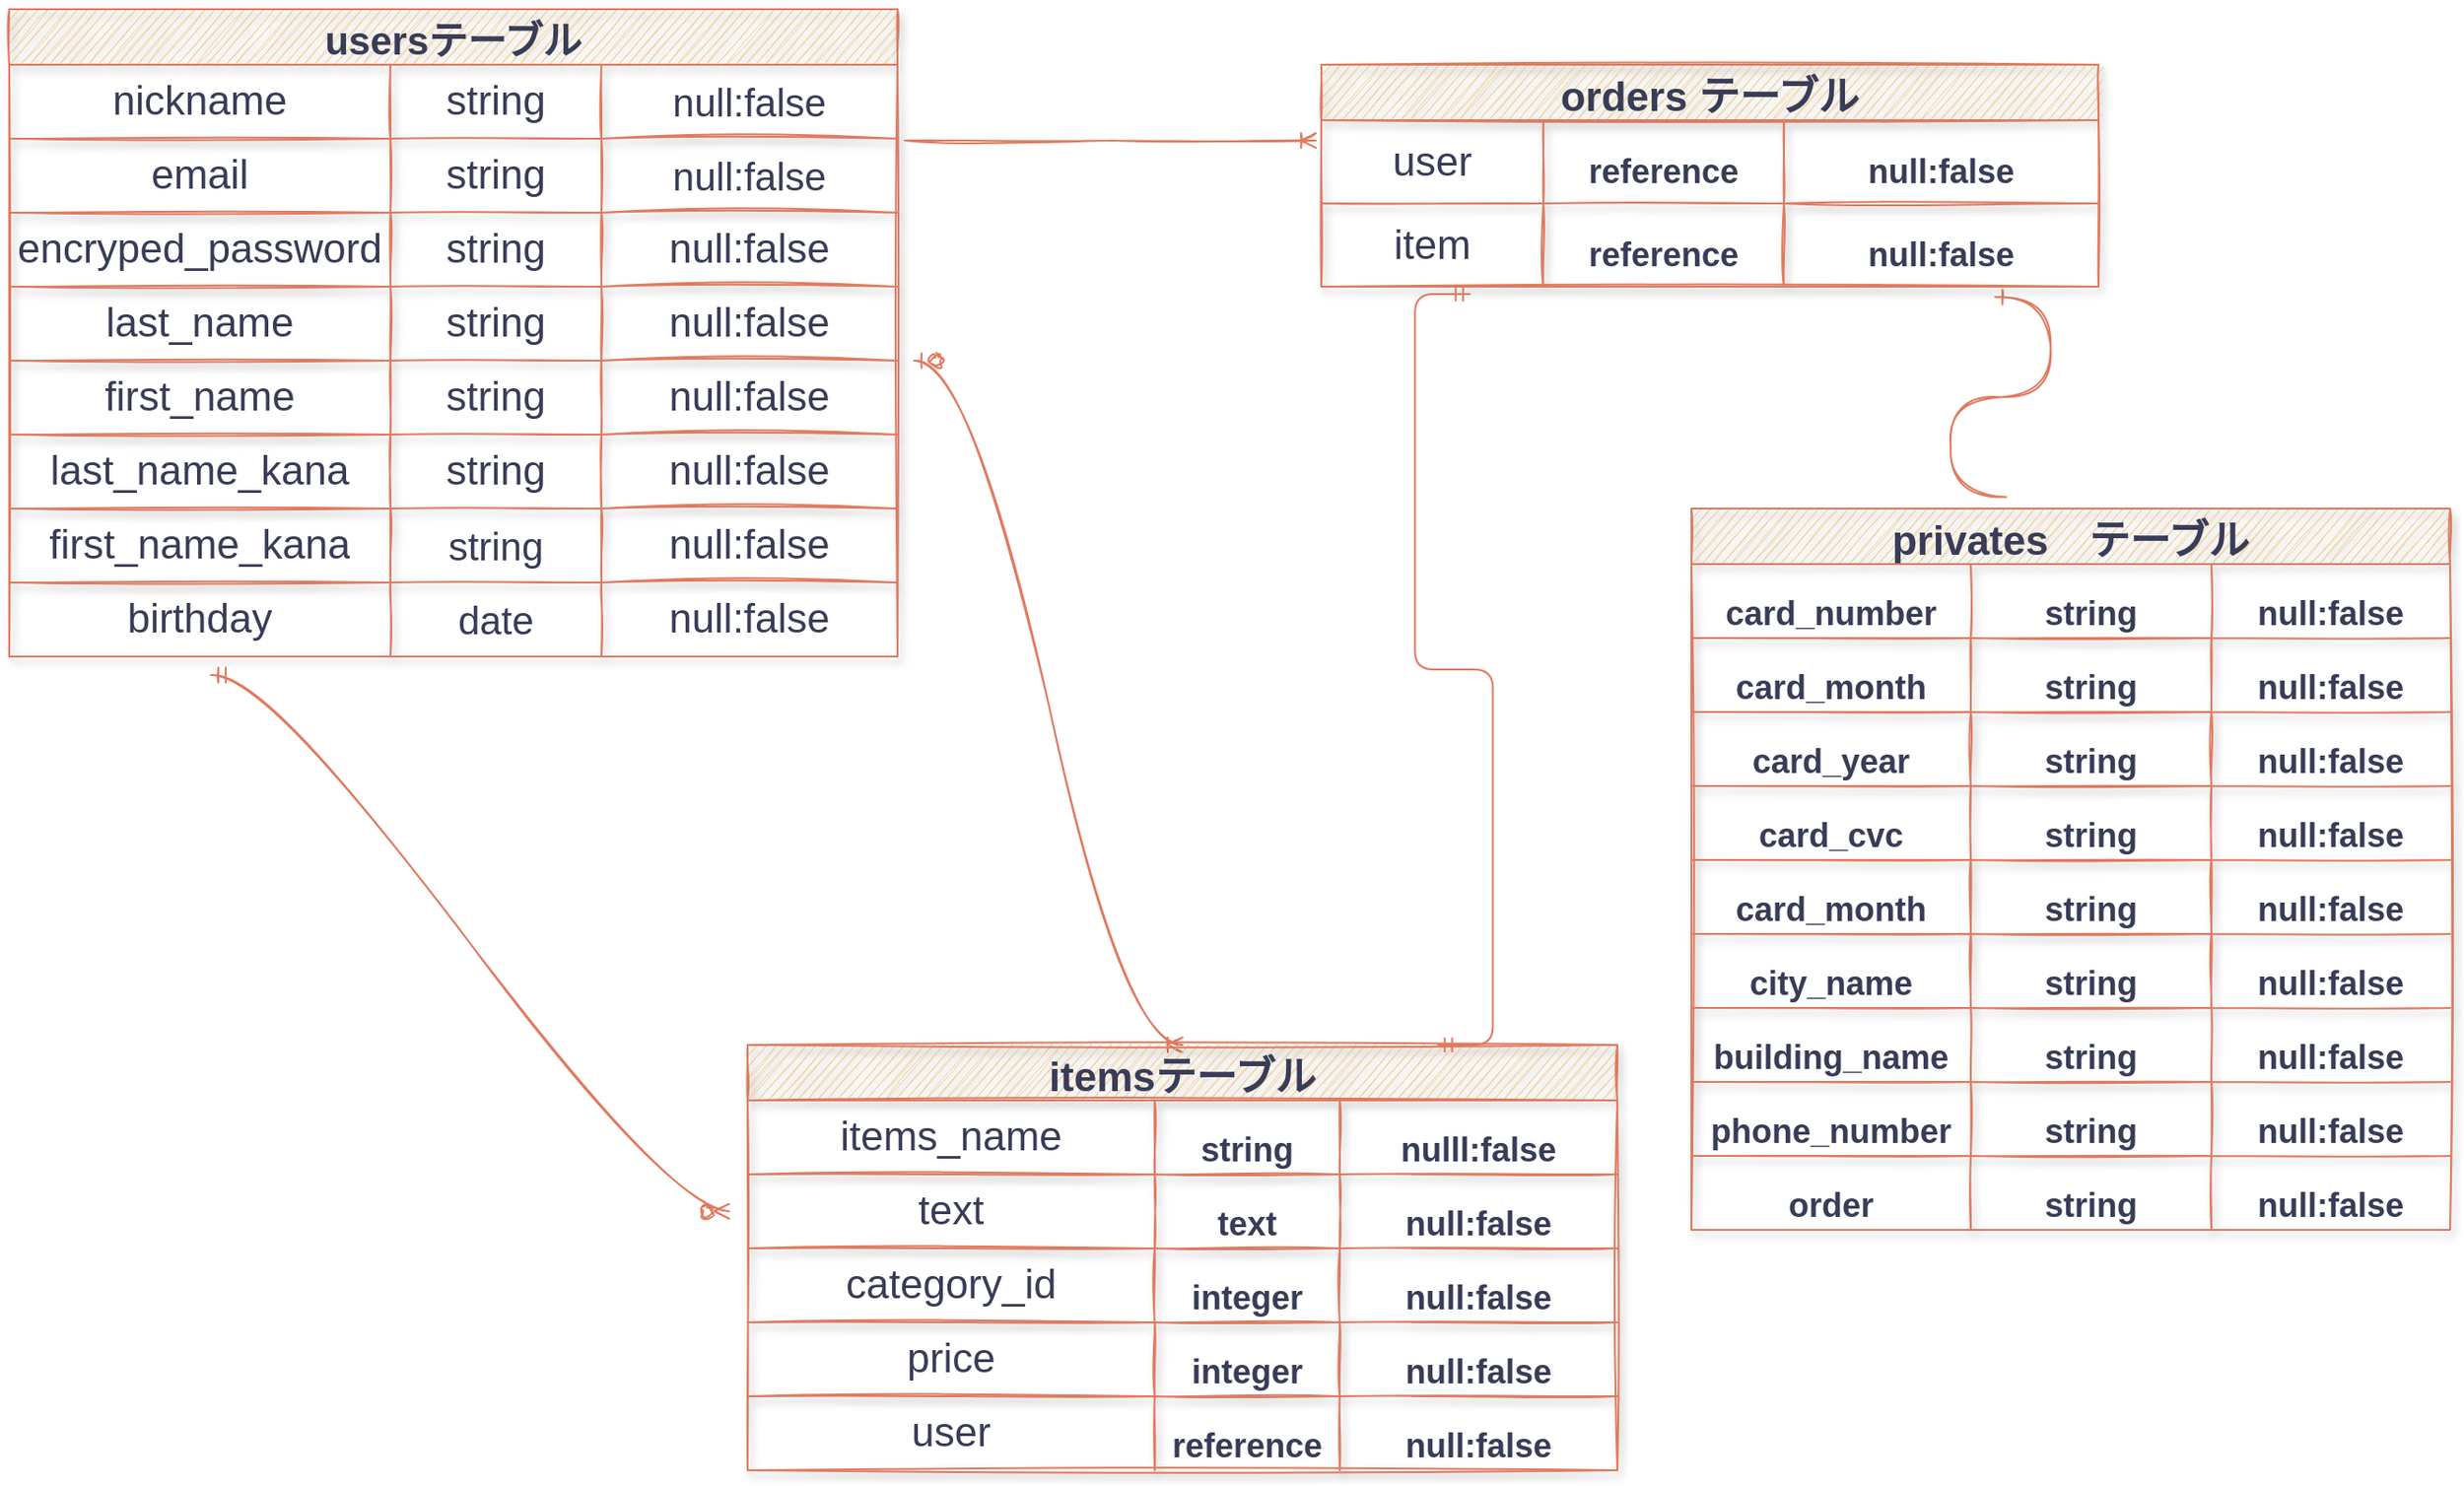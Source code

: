 ﻿<mxfile>
    <diagram id="bMmYyigYQOnNPcGw-bbP" name="ページ1">
        <mxGraphModel dx="1794" dy="4390" grid="0" gridSize="10" guides="1" tooltips="1" connect="1" arrows="1" fold="1" page="0" pageScale="1" pageWidth="827" pageHeight="1169" background="#ffffff" math="0" shadow="0">
            <root>
                <mxCell id="0"/>
                <mxCell id="1" parent="0"/>
                <mxCell id="168" value="" style="edgeStyle=entityRelationEdgeStyle;fontSize=12;html=1;endArrow=ERzeroToMany;startArrow=ERmandOne;verticalAlign=top;strokeColor=#E07A5F;fontColor=#393C56;sketch=1;curved=1;labelBackgroundColor=#F4F1DE;" parent="1" edge="1">
                    <mxGeometry width="100" height="100" relative="1" as="geometry">
                        <mxPoint x="-180" y="-2070" as="sourcePoint"/>
                        <mxPoint x="100" y="-1780" as="targetPoint"/>
                    </mxGeometry>
                </mxCell>
                <mxCell id="188" value="" style="edgeStyle=entityRelationEdgeStyle;fontSize=12;html=1;endArrow=ERoneToMany;startArrow=ERzeroToOne;verticalAlign=top;entryX=0.5;entryY=0;entryDx=0;entryDy=0;strokeColor=#E07A5F;fontColor=#393C56;sketch=1;curved=1;labelBackgroundColor=#F4F1DE;" parent="1" target="292" edge="1">
                    <mxGeometry width="100" height="100" relative="1" as="geometry">
                        <mxPoint x="200" y="-2240" as="sourcePoint"/>
                        <mxPoint x="440" y="-1950" as="targetPoint"/>
                    </mxGeometry>
                </mxCell>
                <mxCell id="215" value="" style="edgeStyle=entityRelationEdgeStyle;fontSize=12;html=1;endArrow=ERone;endFill=1;verticalAlign=top;entryX=0.867;entryY=1.126;entryDx=0;entryDy=0;exitX=0.415;exitY=-0.016;exitDx=0;exitDy=0;exitPerimeter=0;entryPerimeter=0;strokeColor=#E07A5F;fontColor=#393C56;sketch=1;curved=1;labelBackgroundColor=#F4F1DE;" parent="1" source="332" target="324" edge="1">
                    <mxGeometry width="100" height="100" relative="1" as="geometry">
                        <mxPoint x="703.28" y="-2194.256" as="sourcePoint"/>
                        <mxPoint x="590" y="-2279" as="targetPoint"/>
                    </mxGeometry>
                </mxCell>
                <mxCell id="259" value="usersテーブル" style="shape=table;startSize=30;container=1;collapsible=0;childLayout=tableLayout;fontStyle=1;align=center;shadow=1;fontSize=21;fillColor=#F2CC8F;strokeColor=#E07A5F;fontColor=#393C56;sketch=1;" parent="1" vertex="1">
                    <mxGeometry x="-289" y="-2430" width="480" height="350" as="geometry"/>
                </mxCell>
                <mxCell id="260" value="" style="shape=partialRectangle;html=1;whiteSpace=wrap;collapsible=0;dropTarget=0;pointerEvents=0;fillColor=none;top=0;left=0;bottom=0;right=0;points=[[0,0.5],[1,0.5]];portConstraint=eastwest;strokeColor=#E07A5F;fontColor=#393C56;sketch=1;" parent="259" vertex="1">
                    <mxGeometry y="30" width="480" height="40" as="geometry"/>
                </mxCell>
                <mxCell id="261" value="nickname" style="shape=partialRectangle;html=1;whiteSpace=wrap;connectable=0;fillColor=none;top=0;left=0;bottom=0;right=0;overflow=hidden;fontSize=22;strokeColor=#E07A5F;fontColor=#393C56;sketch=1;" parent="260" vertex="1">
                    <mxGeometry width="206" height="40" as="geometry"/>
                </mxCell>
                <mxCell id="262" value="string" style="shape=partialRectangle;html=1;whiteSpace=wrap;connectable=0;fillColor=none;top=0;left=0;bottom=0;right=0;overflow=hidden;fontSize=22;strokeColor=#E07A5F;fontColor=#393C56;sketch=1;" parent="260" vertex="1">
                    <mxGeometry x="206" width="114" height="40" as="geometry"/>
                </mxCell>
                <mxCell id="263" value="null:false" style="shape=partialRectangle;html=1;whiteSpace=wrap;connectable=0;fillColor=none;top=0;left=0;bottom=0;right=0;overflow=hidden;fontSize=21;strokeColor=#E07A5F;fontColor=#393C56;sketch=1;" parent="260" vertex="1">
                    <mxGeometry x="320" width="160" height="40" as="geometry"/>
                </mxCell>
                <mxCell id="264" value="" style="shape=partialRectangle;html=1;whiteSpace=wrap;collapsible=0;dropTarget=0;pointerEvents=0;fillColor=none;top=0;left=0;bottom=0;right=0;points=[[0,0.5],[1,0.5]];portConstraint=eastwest;strokeColor=#E07A5F;fontColor=#393C56;sketch=1;" parent="259" vertex="1">
                    <mxGeometry y="70" width="480" height="40" as="geometry"/>
                </mxCell>
                <mxCell id="265" value="email" style="shape=partialRectangle;html=1;whiteSpace=wrap;connectable=0;fillColor=none;top=0;left=0;bottom=0;right=0;overflow=hidden;fontSize=22;strokeColor=#E07A5F;fontColor=#393C56;sketch=1;" parent="264" vertex="1">
                    <mxGeometry width="206" height="40" as="geometry"/>
                </mxCell>
                <mxCell id="266" value="string" style="shape=partialRectangle;html=1;whiteSpace=wrap;connectable=0;fillColor=none;top=0;left=0;bottom=0;right=0;overflow=hidden;fontSize=22;strokeColor=#E07A5F;fontColor=#393C56;sketch=1;" parent="264" vertex="1">
                    <mxGeometry x="206" width="114" height="40" as="geometry"/>
                </mxCell>
                <mxCell id="267" value="null:false" style="shape=partialRectangle;html=1;whiteSpace=wrap;connectable=0;fillColor=none;top=0;left=0;bottom=0;right=0;overflow=hidden;fontSize=21;strokeColor=#E07A5F;fontColor=#393C56;sketch=1;" parent="264" vertex="1">
                    <mxGeometry x="320" width="160" height="40" as="geometry"/>
                </mxCell>
                <mxCell id="280" value="" style="shape=partialRectangle;html=1;whiteSpace=wrap;collapsible=0;dropTarget=0;pointerEvents=0;fillColor=none;top=0;left=0;bottom=0;right=0;points=[[0,0.5],[1,0.5]];portConstraint=eastwest;strokeColor=#E07A5F;fontColor=#393C56;sketch=1;" parent="259" vertex="1">
                    <mxGeometry y="110" width="480" height="40" as="geometry"/>
                </mxCell>
                <mxCell id="281" value="encryped_password" style="shape=partialRectangle;html=1;whiteSpace=wrap;connectable=0;fillColor=none;top=0;left=0;bottom=0;right=0;overflow=hidden;fontSize=22;strokeColor=#E07A5F;fontColor=#393C56;sketch=1;" parent="280" vertex="1">
                    <mxGeometry width="206" height="40" as="geometry"/>
                </mxCell>
                <mxCell id="282" value="string" style="shape=partialRectangle;html=1;whiteSpace=wrap;connectable=0;fillColor=none;top=0;left=0;bottom=0;right=0;overflow=hidden;fontSize=22;strokeColor=#E07A5F;fontColor=#393C56;sketch=1;" parent="280" vertex="1">
                    <mxGeometry x="206" width="114" height="40" as="geometry"/>
                </mxCell>
                <mxCell id="283" value="null:false" style="shape=partialRectangle;html=1;whiteSpace=wrap;connectable=0;fillColor=none;top=0;left=0;bottom=0;right=0;overflow=hidden;fontSize=22;strokeColor=#E07A5F;fontColor=#393C56;sketch=1;" parent="280" vertex="1">
                    <mxGeometry x="320" width="160" height="40" as="geometry"/>
                </mxCell>
                <mxCell id="288" value="" style="shape=partialRectangle;html=1;whiteSpace=wrap;collapsible=0;dropTarget=0;pointerEvents=0;fillColor=none;top=0;left=0;bottom=0;right=0;points=[[0,0.5],[1,0.5]];portConstraint=eastwest;strokeColor=#E07A5F;fontColor=#393C56;sketch=1;" parent="259" vertex="1">
                    <mxGeometry y="150" width="480" height="40" as="geometry"/>
                </mxCell>
                <mxCell id="289" value="last_name" style="shape=partialRectangle;html=1;whiteSpace=wrap;connectable=0;fillColor=none;top=0;left=0;bottom=0;right=0;overflow=hidden;fontSize=22;strokeColor=#E07A5F;fontColor=#393C56;sketch=1;" parent="288" vertex="1">
                    <mxGeometry width="206" height="40" as="geometry"/>
                </mxCell>
                <mxCell id="290" value="string" style="shape=partialRectangle;html=1;whiteSpace=wrap;connectable=0;fillColor=none;top=0;left=0;bottom=0;right=0;overflow=hidden;fontSize=22;strokeColor=#E07A5F;fontColor=#393C56;sketch=1;" parent="288" vertex="1">
                    <mxGeometry x="206" width="114" height="40" as="geometry"/>
                </mxCell>
                <mxCell id="291" value="null:false" style="shape=partialRectangle;html=1;whiteSpace=wrap;connectable=0;fillColor=none;top=0;left=0;bottom=0;right=0;overflow=hidden;fontSize=22;strokeColor=#E07A5F;fontColor=#393C56;sketch=1;" parent="288" vertex="1">
                    <mxGeometry x="320" width="160" height="40" as="geometry"/>
                </mxCell>
                <mxCell id="284" value="" style="shape=partialRectangle;html=1;whiteSpace=wrap;collapsible=0;dropTarget=0;pointerEvents=0;fillColor=none;top=0;left=0;bottom=0;right=0;points=[[0,0.5],[1,0.5]];portConstraint=eastwest;strokeColor=#E07A5F;fontColor=#393C56;sketch=1;" parent="259" vertex="1">
                    <mxGeometry y="190" width="480" height="40" as="geometry"/>
                </mxCell>
                <mxCell id="285" value="first_name" style="shape=partialRectangle;html=1;whiteSpace=wrap;connectable=0;fillColor=none;top=0;left=0;bottom=0;right=0;overflow=hidden;fontSize=22;strokeColor=#E07A5F;fontColor=#393C56;sketch=1;" parent="284" vertex="1">
                    <mxGeometry width="206" height="40" as="geometry"/>
                </mxCell>
                <mxCell id="286" value="string" style="shape=partialRectangle;html=1;whiteSpace=wrap;connectable=0;fillColor=none;top=0;left=0;bottom=0;right=0;overflow=hidden;fontSize=22;strokeColor=#E07A5F;fontColor=#393C56;sketch=1;" parent="284" vertex="1">
                    <mxGeometry x="206" width="114" height="40" as="geometry"/>
                </mxCell>
                <mxCell id="287" value="null:false" style="shape=partialRectangle;html=1;whiteSpace=wrap;connectable=0;fillColor=none;top=0;left=0;bottom=0;right=0;overflow=hidden;fontSize=22;strokeColor=#E07A5F;fontColor=#393C56;sketch=1;" parent="284" vertex="1">
                    <mxGeometry x="320" width="160" height="40" as="geometry"/>
                </mxCell>
                <mxCell id="276" value="" style="shape=partialRectangle;html=1;whiteSpace=wrap;collapsible=0;dropTarget=0;pointerEvents=0;fillColor=none;top=0;left=0;bottom=0;right=0;points=[[0,0.5],[1,0.5]];portConstraint=eastwest;strokeColor=#E07A5F;fontColor=#393C56;sketch=1;" parent="259" vertex="1">
                    <mxGeometry y="230" width="480" height="40" as="geometry"/>
                </mxCell>
                <mxCell id="277" value="last_name_kana" style="shape=partialRectangle;html=1;whiteSpace=wrap;connectable=0;fillColor=none;top=0;left=0;bottom=0;right=0;overflow=hidden;fontSize=22;strokeColor=#E07A5F;fontColor=#393C56;sketch=1;" parent="276" vertex="1">
                    <mxGeometry width="206" height="40" as="geometry"/>
                </mxCell>
                <mxCell id="278" value="string" style="shape=partialRectangle;html=1;whiteSpace=wrap;connectable=0;fillColor=none;top=0;left=0;bottom=0;right=0;overflow=hidden;fontSize=22;strokeColor=#E07A5F;fontColor=#393C56;sketch=1;" parent="276" vertex="1">
                    <mxGeometry x="206" width="114" height="40" as="geometry"/>
                </mxCell>
                <mxCell id="279" value="null:false" style="shape=partialRectangle;html=1;whiteSpace=wrap;connectable=0;fillColor=none;top=0;left=0;bottom=0;right=0;overflow=hidden;fontSize=22;strokeColor=#E07A5F;fontColor=#393C56;sketch=1;" parent="276" vertex="1">
                    <mxGeometry x="320" width="160" height="40" as="geometry"/>
                </mxCell>
                <mxCell id="272" value="" style="shape=partialRectangle;html=1;whiteSpace=wrap;collapsible=0;dropTarget=0;pointerEvents=0;fillColor=none;top=0;left=0;bottom=0;right=0;points=[[0,0.5],[1,0.5]];portConstraint=eastwest;strokeColor=#E07A5F;fontColor=#393C56;sketch=1;" parent="259" vertex="1">
                    <mxGeometry y="270" width="480" height="40" as="geometry"/>
                </mxCell>
                <mxCell id="273" value="first_name_kana" style="shape=partialRectangle;html=1;whiteSpace=wrap;connectable=0;fillColor=none;top=0;left=0;bottom=0;right=0;overflow=hidden;fontSize=22;strokeColor=#E07A5F;fontColor=#393C56;sketch=1;" parent="272" vertex="1">
                    <mxGeometry width="206" height="40" as="geometry"/>
                </mxCell>
                <mxCell id="274" value="string" style="shape=partialRectangle;html=1;whiteSpace=wrap;connectable=0;fillColor=none;top=0;left=0;bottom=0;right=0;overflow=hidden;fontSize=21;strokeColor=#E07A5F;fontColor=#393C56;sketch=1;" parent="272" vertex="1">
                    <mxGeometry x="206" width="114" height="40" as="geometry"/>
                </mxCell>
                <mxCell id="275" value="null:false" style="shape=partialRectangle;html=1;whiteSpace=wrap;connectable=0;fillColor=none;top=0;left=0;bottom=0;right=0;overflow=hidden;fontSize=22;strokeColor=#E07A5F;fontColor=#393C56;sketch=1;" parent="272" vertex="1">
                    <mxGeometry x="320" width="160" height="40" as="geometry"/>
                </mxCell>
                <mxCell id="268" value="" style="shape=partialRectangle;html=1;whiteSpace=wrap;collapsible=0;dropTarget=0;pointerEvents=0;fillColor=none;top=0;left=0;bottom=0;right=0;points=[[0,0.5],[1,0.5]];portConstraint=eastwest;strokeColor=#E07A5F;fontColor=#393C56;sketch=1;" parent="259" vertex="1">
                    <mxGeometry y="310" width="480" height="40" as="geometry"/>
                </mxCell>
                <mxCell id="269" value="birthday" style="shape=partialRectangle;html=1;whiteSpace=wrap;connectable=0;fillColor=none;top=0;left=0;bottom=0;right=0;overflow=hidden;fontSize=22;strokeColor=#E07A5F;fontColor=#393C56;sketch=1;" parent="268" vertex="1">
                    <mxGeometry width="206" height="40" as="geometry"/>
                </mxCell>
                <mxCell id="270" value="date" style="shape=partialRectangle;html=1;whiteSpace=wrap;connectable=0;fillColor=none;top=0;left=0;bottom=0;right=0;overflow=hidden;fontSize=21;strokeColor=#E07A5F;fontColor=#393C56;sketch=1;" parent="268" vertex="1">
                    <mxGeometry x="206" width="114" height="40" as="geometry"/>
                </mxCell>
                <mxCell id="271" value="null:false" style="shape=partialRectangle;html=1;whiteSpace=wrap;connectable=0;fillColor=none;top=0;left=0;bottom=0;right=0;overflow=hidden;fontSize=22;strokeColor=#E07A5F;fontColor=#393C56;sketch=1;" parent="268" vertex="1">
                    <mxGeometry x="320" width="160" height="40" as="geometry"/>
                </mxCell>
                <mxCell id="292" value="itemsテーブル" style="shape=table;startSize=30;container=1;collapsible=0;childLayout=tableLayout;fontStyle=1;align=center;shadow=1;fontSize=22;fillColor=#F2CC8F;strokeColor=#E07A5F;fontColor=#393C56;sketch=1;" parent="1" vertex="1">
                    <mxGeometry x="110" y="-1870" width="470" height="230" as="geometry"/>
                </mxCell>
                <mxCell id="293" value="" style="shape=partialRectangle;html=1;whiteSpace=wrap;collapsible=0;dropTarget=0;pointerEvents=0;fillColor=none;top=0;left=0;bottom=0;right=0;points=[[0,0.5],[1,0.5]];portConstraint=eastwest;fontSize=22;strokeColor=#E07A5F;fontColor=#393C56;sketch=1;" parent="292" vertex="1">
                    <mxGeometry y="30" width="470" height="40" as="geometry"/>
                </mxCell>
                <mxCell id="294" value="items_name" style="shape=partialRectangle;html=1;whiteSpace=wrap;connectable=0;fillColor=none;top=0;left=0;bottom=0;right=0;overflow=hidden;fontSize=22;strokeColor=#E07A5F;fontColor=#393C56;sketch=1;" parent="293" vertex="1">
                    <mxGeometry width="220" height="40" as="geometry"/>
                </mxCell>
                <mxCell id="295" value="&lt;h2&gt;string&lt;/h2&gt;" style="shape=partialRectangle;html=1;whiteSpace=wrap;connectable=0;fillColor=none;top=0;left=0;bottom=0;right=0;overflow=hidden;strokeColor=#E07A5F;fontColor=#393C56;sketch=1;" parent="293" vertex="1">
                    <mxGeometry x="220" width="100" height="40" as="geometry"/>
                </mxCell>
                <mxCell id="296" value="&lt;h2&gt;nulll:false&lt;/h2&gt;" style="shape=partialRectangle;html=1;whiteSpace=wrap;connectable=0;fillColor=none;top=0;left=0;bottom=0;right=0;overflow=hidden;strokeColor=#E07A5F;fontColor=#393C56;sketch=1;" parent="293" vertex="1">
                    <mxGeometry x="320" width="150" height="40" as="geometry"/>
                </mxCell>
                <mxCell id="310" value="" style="shape=partialRectangle;html=1;whiteSpace=wrap;collapsible=0;dropTarget=0;pointerEvents=0;fillColor=none;top=0;left=0;bottom=0;right=0;points=[[0,0.5],[1,0.5]];portConstraint=eastwest;strokeColor=#E07A5F;fontColor=#393C56;sketch=1;" parent="292" vertex="1">
                    <mxGeometry y="70" width="470" height="40" as="geometry"/>
                </mxCell>
                <mxCell id="311" value="text" style="shape=partialRectangle;html=1;whiteSpace=wrap;connectable=0;fillColor=none;top=0;left=0;bottom=0;right=0;overflow=hidden;fontSize=22;strokeColor=#E07A5F;fontColor=#393C56;sketch=1;" parent="310" vertex="1">
                    <mxGeometry width="220" height="40" as="geometry"/>
                </mxCell>
                <mxCell id="312" value="&lt;h2&gt;text&lt;/h2&gt;" style="shape=partialRectangle;html=1;whiteSpace=wrap;connectable=0;fillColor=none;top=0;left=0;bottom=0;right=0;overflow=hidden;strokeColor=#E07A5F;fontColor=#393C56;sketch=1;" parent="310" vertex="1">
                    <mxGeometry x="220" width="100" height="40" as="geometry"/>
                </mxCell>
                <mxCell id="313" value="&lt;h2&gt;null:false&lt;/h2&gt;" style="shape=partialRectangle;html=1;whiteSpace=wrap;connectable=0;fillColor=none;top=0;left=0;bottom=0;right=0;overflow=hidden;strokeColor=#E07A5F;fontColor=#393C56;sketch=1;" parent="310" vertex="1">
                    <mxGeometry x="320" width="150" height="40" as="geometry"/>
                </mxCell>
                <mxCell id="314" value="" style="shape=partialRectangle;html=1;whiteSpace=wrap;collapsible=0;dropTarget=0;pointerEvents=0;fillColor=none;top=0;left=0;bottom=0;right=0;points=[[0,0.5],[1,0.5]];portConstraint=eastwest;strokeColor=#E07A5F;fontColor=#393C56;sketch=1;" parent="292" vertex="1">
                    <mxGeometry y="110" width="470" height="40" as="geometry"/>
                </mxCell>
                <mxCell id="315" value="category_id" style="shape=partialRectangle;html=1;whiteSpace=wrap;connectable=0;fillColor=none;top=0;left=0;bottom=0;right=0;overflow=hidden;fontSize=22;strokeColor=#E07A5F;fontColor=#393C56;sketch=1;" parent="314" vertex="1">
                    <mxGeometry width="220" height="40" as="geometry"/>
                </mxCell>
                <mxCell id="316" value="&lt;h2&gt;integer&lt;/h2&gt;" style="shape=partialRectangle;html=1;whiteSpace=wrap;connectable=0;fillColor=none;top=0;left=0;bottom=0;right=0;overflow=hidden;strokeColor=#E07A5F;fontColor=#393C56;sketch=1;" parent="314" vertex="1">
                    <mxGeometry x="220" width="100" height="40" as="geometry"/>
                </mxCell>
                <mxCell id="317" value="&lt;h2&gt;null:false&lt;/h2&gt;" style="shape=partialRectangle;html=1;whiteSpace=wrap;connectable=0;fillColor=none;top=0;left=0;bottom=0;right=0;overflow=hidden;strokeColor=#E07A5F;fontColor=#393C56;sketch=1;" parent="314" vertex="1">
                    <mxGeometry x="320" width="150" height="40" as="geometry"/>
                </mxCell>
                <mxCell id="297" value="" style="shape=partialRectangle;html=1;whiteSpace=wrap;collapsible=0;dropTarget=0;pointerEvents=0;fillColor=none;top=0;left=0;bottom=0;right=0;points=[[0,0.5],[1,0.5]];portConstraint=eastwest;strokeColor=#E07A5F;fontColor=#393C56;sketch=1;" parent="292" vertex="1">
                    <mxGeometry y="150" width="470" height="40" as="geometry"/>
                </mxCell>
                <mxCell id="298" value="price" style="shape=partialRectangle;html=1;whiteSpace=wrap;connectable=0;fillColor=none;top=0;left=0;bottom=0;right=0;overflow=hidden;fontSize=22;strokeColor=#E07A5F;fontColor=#393C56;sketch=1;" parent="297" vertex="1">
                    <mxGeometry width="220" height="40" as="geometry"/>
                </mxCell>
                <mxCell id="299" value="&lt;h2&gt;integer&lt;/h2&gt;" style="shape=partialRectangle;html=1;whiteSpace=wrap;connectable=0;fillColor=none;top=0;left=0;bottom=0;right=0;overflow=hidden;strokeColor=#E07A5F;fontColor=#393C56;sketch=1;" parent="297" vertex="1">
                    <mxGeometry x="220" width="100" height="40" as="geometry"/>
                </mxCell>
                <mxCell id="300" value="&lt;h2&gt;null:false&lt;/h2&gt;" style="shape=partialRectangle;html=1;whiteSpace=wrap;connectable=0;fillColor=none;top=0;left=0;bottom=0;right=0;overflow=hidden;strokeColor=#E07A5F;fontColor=#393C56;sketch=1;" parent="297" vertex="1">
                    <mxGeometry x="320" width="150" height="40" as="geometry"/>
                </mxCell>
                <mxCell id="301" value="" style="shape=partialRectangle;html=1;whiteSpace=wrap;collapsible=0;dropTarget=0;pointerEvents=0;fillColor=none;top=0;left=0;bottom=0;right=0;points=[[0,0.5],[1,0.5]];portConstraint=eastwest;strokeColor=#E07A5F;fontColor=#393C56;sketch=1;" parent="292" vertex="1">
                    <mxGeometry y="190" width="470" height="40" as="geometry"/>
                </mxCell>
                <mxCell id="302" value="user" style="shape=partialRectangle;html=1;whiteSpace=wrap;connectable=0;fillColor=none;top=0;left=0;bottom=0;right=0;overflow=hidden;fontSize=22;strokeColor=#E07A5F;fontColor=#393C56;sketch=1;" parent="301" vertex="1">
                    <mxGeometry width="220" height="40" as="geometry"/>
                </mxCell>
                <mxCell id="303" value="&lt;h2&gt;reference&lt;/h2&gt;" style="shape=partialRectangle;html=1;whiteSpace=wrap;connectable=0;fillColor=none;top=0;left=0;bottom=0;right=0;overflow=hidden;strokeColor=#E07A5F;fontColor=#393C56;sketch=1;" parent="301" vertex="1">
                    <mxGeometry x="220" width="100" height="40" as="geometry"/>
                </mxCell>
                <mxCell id="304" value="&lt;h2&gt;null:false&lt;/h2&gt;" style="shape=partialRectangle;html=1;whiteSpace=wrap;connectable=0;fillColor=none;top=0;left=0;bottom=0;right=0;overflow=hidden;strokeColor=#E07A5F;fontColor=#393C56;sketch=1;" parent="301" vertex="1">
                    <mxGeometry x="320" width="150" height="40" as="geometry"/>
                </mxCell>
                <mxCell id="319" value="orders テーブル" style="shape=table;startSize=30;container=1;collapsible=0;childLayout=tableLayout;fontStyle=1;align=center;shadow=1;fontSize=22;fillColor=#F2CC8F;strokeColor=#E07A5F;fontColor=#393C56;sketch=1;" parent="1" vertex="1">
                    <mxGeometry x="420" y="-2400" width="420" height="120" as="geometry"/>
                </mxCell>
                <mxCell id="320" value="" style="shape=partialRectangle;html=1;whiteSpace=wrap;collapsible=0;dropTarget=0;pointerEvents=0;fillColor=none;top=0;left=0;bottom=0;right=0;points=[[0,0.5],[1,0.5]];portConstraint=eastwest;strokeColor=#E07A5F;fontColor=#393C56;sketch=1;" parent="319" vertex="1">
                    <mxGeometry y="30" width="420" height="45" as="geometry"/>
                </mxCell>
                <mxCell id="321" value="&lt;font style=&quot;font-size: 22px&quot;&gt;user&lt;/font&gt;" style="shape=partialRectangle;html=1;whiteSpace=wrap;connectable=0;fillColor=none;top=0;left=0;bottom=0;right=0;overflow=hidden;strokeColor=#E07A5F;fontColor=#393C56;sketch=1;" parent="320" vertex="1">
                    <mxGeometry width="120" height="45" as="geometry"/>
                </mxCell>
                <mxCell id="322" value="&lt;h2&gt;reference&lt;/h2&gt;" style="shape=partialRectangle;html=1;whiteSpace=wrap;connectable=0;fillColor=none;top=0;left=0;bottom=0;right=0;overflow=hidden;strokeColor=#E07A5F;fontColor=#393C56;sketch=1;" parent="320" vertex="1">
                    <mxGeometry x="120" width="130" height="45" as="geometry"/>
                </mxCell>
                <mxCell id="323" value="&lt;h2&gt;null:false&lt;/h2&gt;" style="shape=partialRectangle;html=1;whiteSpace=wrap;connectable=0;fillColor=none;top=0;left=0;bottom=0;right=0;overflow=hidden;strokeColor=#E07A5F;fontColor=#393C56;sketch=1;" parent="320" vertex="1">
                    <mxGeometry x="250" width="170" height="45" as="geometry"/>
                </mxCell>
                <mxCell id="324" value="" style="shape=partialRectangle;html=1;whiteSpace=wrap;collapsible=0;dropTarget=0;pointerEvents=0;fillColor=none;top=0;left=0;bottom=0;right=0;points=[[0,0.5],[1,0.5]];portConstraint=eastwest;strokeColor=#E07A5F;fontColor=#393C56;sketch=1;" parent="319" vertex="1">
                    <mxGeometry y="75" width="420" height="45" as="geometry"/>
                </mxCell>
                <mxCell id="325" value="item" style="shape=partialRectangle;html=1;whiteSpace=wrap;connectable=0;fillColor=none;top=0;left=0;bottom=0;right=0;overflow=hidden;fontSize=22;strokeColor=#E07A5F;fontColor=#393C56;sketch=1;" parent="324" vertex="1">
                    <mxGeometry width="120" height="45" as="geometry"/>
                </mxCell>
                <mxCell id="326" value="&lt;h2&gt;reference&lt;/h2&gt;" style="shape=partialRectangle;html=1;whiteSpace=wrap;connectable=0;fillColor=none;top=0;left=0;bottom=0;right=0;overflow=hidden;strokeColor=#E07A5F;fontColor=#393C56;sketch=1;" parent="324" vertex="1">
                    <mxGeometry x="120" width="130" height="45" as="geometry"/>
                </mxCell>
                <mxCell id="327" value="&lt;h2&gt;null:false&lt;/h2&gt;" style="shape=partialRectangle;html=1;whiteSpace=wrap;connectable=0;fillColor=none;top=0;left=0;bottom=0;right=0;overflow=hidden;strokeColor=#E07A5F;fontColor=#393C56;sketch=1;" parent="324" vertex="1">
                    <mxGeometry x="250" width="170" height="45" as="geometry"/>
                </mxCell>
                <mxCell id="332" value="privates　テーブル" style="shape=table;startSize=30;container=1;collapsible=0;childLayout=tableLayout;fontStyle=1;align=center;shadow=1;fontSize=22;fillColor=#F2CC8F;strokeColor=#E07A5F;fontColor=#393C56;sketch=1;" parent="1" vertex="1">
                    <mxGeometry x="620" y="-2160" width="410" height="390" as="geometry"/>
                </mxCell>
                <mxCell id="333" value="" style="shape=partialRectangle;html=1;whiteSpace=wrap;collapsible=0;dropTarget=0;pointerEvents=0;fillColor=none;top=0;left=0;bottom=0;right=0;points=[[0,0.5],[1,0.5]];portConstraint=eastwest;strokeColor=#E07A5F;fontColor=#393C56;sketch=1;" parent="332" vertex="1">
                    <mxGeometry y="30" width="410" height="40" as="geometry"/>
                </mxCell>
                <mxCell id="334" value="&lt;h2&gt;card_number&lt;/h2&gt;" style="shape=partialRectangle;html=1;whiteSpace=wrap;connectable=0;fillColor=none;top=0;left=0;bottom=0;right=0;overflow=hidden;strokeColor=#E07A5F;fontColor=#393C56;sketch=1;" parent="333" vertex="1">
                    <mxGeometry width="151" height="40" as="geometry"/>
                </mxCell>
                <mxCell id="335" value="&lt;h2&gt;string&lt;/h2&gt;" style="shape=partialRectangle;html=1;whiteSpace=wrap;connectable=0;fillColor=none;top=0;left=0;bottom=0;right=0;overflow=hidden;strokeColor=#E07A5F;fontColor=#393C56;sketch=1;" parent="333" vertex="1">
                    <mxGeometry x="151" width="130" height="40" as="geometry"/>
                </mxCell>
                <mxCell id="336" value="&lt;h2&gt;null:false&lt;/h2&gt;" style="shape=partialRectangle;html=1;whiteSpace=wrap;connectable=0;fillColor=none;top=0;left=0;bottom=0;right=0;overflow=hidden;strokeColor=#E07A5F;fontColor=#393C56;sketch=1;" parent="333" vertex="1">
                    <mxGeometry x="281" width="129" height="40" as="geometry"/>
                </mxCell>
                <mxCell id="337" value="" style="shape=partialRectangle;html=1;whiteSpace=wrap;collapsible=0;dropTarget=0;pointerEvents=0;fillColor=none;top=0;left=0;bottom=0;right=0;points=[[0,0.5],[1,0.5]];portConstraint=eastwest;strokeColor=#E07A5F;fontColor=#393C56;sketch=1;" parent="332" vertex="1">
                    <mxGeometry y="70" width="410" height="40" as="geometry"/>
                </mxCell>
                <mxCell id="338" value="&lt;h2&gt;card_month&lt;/h2&gt;" style="shape=partialRectangle;html=1;whiteSpace=wrap;connectable=0;fillColor=none;top=0;left=0;bottom=0;right=0;overflow=hidden;strokeColor=#E07A5F;fontColor=#393C56;sketch=1;" parent="337" vertex="1">
                    <mxGeometry width="151" height="40" as="geometry"/>
                </mxCell>
                <mxCell id="339" value="&lt;h2&gt;string&lt;/h2&gt;" style="shape=partialRectangle;html=1;whiteSpace=wrap;connectable=0;fillColor=none;top=0;left=0;bottom=0;right=0;overflow=hidden;strokeColor=#E07A5F;fontColor=#393C56;sketch=1;" parent="337" vertex="1">
                    <mxGeometry x="151" width="130" height="40" as="geometry"/>
                </mxCell>
                <mxCell id="340" value="&lt;h2&gt;null:false&lt;/h2&gt;" style="shape=partialRectangle;html=1;whiteSpace=wrap;connectable=0;fillColor=none;top=0;left=0;bottom=0;right=0;overflow=hidden;strokeColor=#E07A5F;fontColor=#393C56;sketch=1;" parent="337" vertex="1">
                    <mxGeometry x="281" width="129" height="40" as="geometry"/>
                </mxCell>
                <mxCell id="347" value="" style="shape=partialRectangle;html=1;whiteSpace=wrap;collapsible=0;dropTarget=0;pointerEvents=0;fillColor=none;top=0;left=0;bottom=0;right=0;points=[[0,0.5],[1,0.5]];portConstraint=eastwest;strokeColor=#E07A5F;fontColor=#393C56;sketch=1;" parent="332" vertex="1">
                    <mxGeometry y="110" width="410" height="40" as="geometry"/>
                </mxCell>
                <mxCell id="348" value="&lt;h2&gt;card_year&lt;/h2&gt;" style="shape=partialRectangle;html=1;whiteSpace=wrap;connectable=0;fillColor=none;top=0;left=0;bottom=0;right=0;overflow=hidden;strokeColor=#E07A5F;fontColor=#393C56;sketch=1;" parent="347" vertex="1">
                    <mxGeometry width="151" height="40" as="geometry"/>
                </mxCell>
                <mxCell id="349" value="&lt;h2&gt;string&lt;/h2&gt;" style="shape=partialRectangle;html=1;whiteSpace=wrap;connectable=0;fillColor=none;top=0;left=0;bottom=0;right=0;overflow=hidden;strokeColor=#E07A5F;fontColor=#393C56;sketch=1;" parent="347" vertex="1">
                    <mxGeometry x="151" width="130" height="40" as="geometry"/>
                </mxCell>
                <mxCell id="350" value="&lt;h2&gt;null:false&lt;/h2&gt;" style="shape=partialRectangle;html=1;whiteSpace=wrap;connectable=0;fillColor=none;top=0;left=0;bottom=0;right=0;overflow=hidden;strokeColor=#E07A5F;fontColor=#393C56;sketch=1;" parent="347" vertex="1">
                    <mxGeometry x="281" width="129" height="40" as="geometry"/>
                </mxCell>
                <mxCell id="355" value="" style="shape=partialRectangle;html=1;whiteSpace=wrap;collapsible=0;dropTarget=0;pointerEvents=0;fillColor=none;top=0;left=0;bottom=0;right=0;points=[[0,0.5],[1,0.5]];portConstraint=eastwest;strokeColor=#E07A5F;fontColor=#393C56;sketch=1;" parent="332" vertex="1">
                    <mxGeometry y="150" width="410" height="40" as="geometry"/>
                </mxCell>
                <mxCell id="356" value="&lt;h2&gt;card_cvc&lt;/h2&gt;" style="shape=partialRectangle;html=1;whiteSpace=wrap;connectable=0;fillColor=none;top=0;left=0;bottom=0;right=0;overflow=hidden;strokeColor=#E07A5F;fontColor=#393C56;sketch=1;" parent="355" vertex="1">
                    <mxGeometry width="151" height="40" as="geometry"/>
                </mxCell>
                <mxCell id="357" value="&lt;h2&gt;string&lt;/h2&gt;" style="shape=partialRectangle;html=1;whiteSpace=wrap;connectable=0;fillColor=none;top=0;left=0;bottom=0;right=0;overflow=hidden;strokeColor=#E07A5F;fontColor=#393C56;sketch=1;" parent="355" vertex="1">
                    <mxGeometry x="151" width="130" height="40" as="geometry"/>
                </mxCell>
                <mxCell id="358" value="&lt;h2&gt;null:false&lt;/h2&gt;" style="shape=partialRectangle;html=1;whiteSpace=wrap;connectable=0;fillColor=none;top=0;left=0;bottom=0;right=0;overflow=hidden;strokeColor=#E07A5F;fontColor=#393C56;sketch=1;" parent="355" vertex="1">
                    <mxGeometry x="281" width="129" height="40" as="geometry"/>
                </mxCell>
                <mxCell id="363" value="" style="shape=partialRectangle;html=1;whiteSpace=wrap;collapsible=0;dropTarget=0;pointerEvents=0;fillColor=none;top=0;left=0;bottom=0;right=0;points=[[0,0.5],[1,0.5]];portConstraint=eastwest;strokeColor=#E07A5F;fontColor=#393C56;sketch=1;" parent="332" vertex="1">
                    <mxGeometry y="190" width="410" height="40" as="geometry"/>
                </mxCell>
                <mxCell id="364" value="&lt;h2&gt;card_month&lt;/h2&gt;" style="shape=partialRectangle;html=1;whiteSpace=wrap;connectable=0;fillColor=none;top=0;left=0;bottom=0;right=0;overflow=hidden;strokeColor=#E07A5F;fontColor=#393C56;sketch=1;" parent="363" vertex="1">
                    <mxGeometry width="151" height="40" as="geometry"/>
                </mxCell>
                <mxCell id="365" value="&lt;h2&gt;string&lt;/h2&gt;" style="shape=partialRectangle;html=1;whiteSpace=wrap;connectable=0;fillColor=none;top=0;left=0;bottom=0;right=0;overflow=hidden;strokeColor=#E07A5F;fontColor=#393C56;sketch=1;" parent="363" vertex="1">
                    <mxGeometry x="151" width="130" height="40" as="geometry"/>
                </mxCell>
                <mxCell id="366" value="&lt;h2&gt;null:false&lt;/h2&gt;" style="shape=partialRectangle;html=1;whiteSpace=wrap;connectable=0;fillColor=none;top=0;left=0;bottom=0;right=0;overflow=hidden;strokeColor=#E07A5F;fontColor=#393C56;sketch=1;" parent="363" vertex="1">
                    <mxGeometry x="281" width="129" height="40" as="geometry"/>
                </mxCell>
                <mxCell id="368" value="" style="shape=partialRectangle;html=1;whiteSpace=wrap;collapsible=0;dropTarget=0;pointerEvents=0;fillColor=none;top=0;left=0;bottom=0;right=0;points=[[0,0.5],[1,0.5]];portConstraint=eastwest;strokeColor=#E07A5F;fontColor=#393C56;sketch=1;" parent="332" vertex="1">
                    <mxGeometry y="230" width="410" height="40" as="geometry"/>
                </mxCell>
                <mxCell id="369" value="&lt;h2&gt;city_name&lt;/h2&gt;" style="shape=partialRectangle;html=1;whiteSpace=wrap;connectable=0;fillColor=none;top=0;left=0;bottom=0;right=0;overflow=hidden;strokeColor=#E07A5F;fontColor=#393C56;sketch=1;" parent="368" vertex="1">
                    <mxGeometry width="151" height="40" as="geometry"/>
                </mxCell>
                <mxCell id="370" value="&lt;h2&gt;string&lt;/h2&gt;" style="shape=partialRectangle;html=1;whiteSpace=wrap;connectable=0;fillColor=none;top=0;left=0;bottom=0;right=0;overflow=hidden;strokeColor=#E07A5F;fontColor=#393C56;sketch=1;" parent="368" vertex="1">
                    <mxGeometry x="151" width="130" height="40" as="geometry"/>
                </mxCell>
                <mxCell id="371" value="&lt;h2&gt;null:false&lt;/h2&gt;" style="shape=partialRectangle;html=1;whiteSpace=wrap;connectable=0;fillColor=none;top=0;left=0;bottom=0;right=0;overflow=hidden;strokeColor=#E07A5F;fontColor=#393C56;sketch=1;" parent="368" vertex="1">
                    <mxGeometry x="281" width="129" height="40" as="geometry"/>
                </mxCell>
                <mxCell id="359" value="" style="shape=partialRectangle;html=1;whiteSpace=wrap;collapsible=0;dropTarget=0;pointerEvents=0;fillColor=none;top=0;left=0;bottom=0;right=0;points=[[0,0.5],[1,0.5]];portConstraint=eastwest;strokeColor=#E07A5F;fontColor=#393C56;sketch=1;" parent="332" vertex="1">
                    <mxGeometry y="270" width="410" height="40" as="geometry"/>
                </mxCell>
                <mxCell id="360" value="&lt;h2&gt;building_name&lt;/h2&gt;" style="shape=partialRectangle;html=1;whiteSpace=wrap;connectable=0;fillColor=none;top=0;left=0;bottom=0;right=0;overflow=hidden;strokeColor=#E07A5F;fontColor=#393C56;sketch=1;" parent="359" vertex="1">
                    <mxGeometry width="151" height="40" as="geometry"/>
                </mxCell>
                <mxCell id="361" value="&lt;h2&gt;string&lt;/h2&gt;" style="shape=partialRectangle;html=1;whiteSpace=wrap;connectable=0;fillColor=none;top=0;left=0;bottom=0;right=0;overflow=hidden;strokeColor=#E07A5F;fontColor=#393C56;sketch=1;" parent="359" vertex="1">
                    <mxGeometry x="151" width="130" height="40" as="geometry"/>
                </mxCell>
                <mxCell id="362" value="&lt;h2&gt;null:false&lt;/h2&gt;" style="shape=partialRectangle;html=1;whiteSpace=wrap;connectable=0;fillColor=none;top=0;left=0;bottom=0;right=0;overflow=hidden;strokeColor=#E07A5F;fontColor=#393C56;sketch=1;" parent="359" vertex="1">
                    <mxGeometry x="281" width="129" height="40" as="geometry"/>
                </mxCell>
                <mxCell id="351" value="" style="shape=partialRectangle;html=1;whiteSpace=wrap;collapsible=0;dropTarget=0;pointerEvents=0;fillColor=none;top=0;left=0;bottom=0;right=0;points=[[0,0.5],[1,0.5]];portConstraint=eastwest;strokeColor=#E07A5F;fontColor=#393C56;sketch=1;" parent="332" vertex="1">
                    <mxGeometry y="310" width="410" height="40" as="geometry"/>
                </mxCell>
                <mxCell id="352" value="&lt;h2&gt;phone_number&lt;/h2&gt;" style="shape=partialRectangle;html=1;whiteSpace=wrap;connectable=0;fillColor=none;top=0;left=0;bottom=0;right=0;overflow=hidden;strokeColor=#E07A5F;fontColor=#393C56;sketch=1;" parent="351" vertex="1">
                    <mxGeometry width="151" height="40" as="geometry"/>
                </mxCell>
                <mxCell id="353" value="&lt;h2&gt;string&lt;/h2&gt;" style="shape=partialRectangle;html=1;whiteSpace=wrap;connectable=0;fillColor=none;top=0;left=0;bottom=0;right=0;overflow=hidden;strokeColor=#E07A5F;fontColor=#393C56;sketch=1;" parent="351" vertex="1">
                    <mxGeometry x="151" width="130" height="40" as="geometry"/>
                </mxCell>
                <mxCell id="354" value="&lt;h2&gt;null:false&lt;/h2&gt;" style="shape=partialRectangle;html=1;whiteSpace=wrap;connectable=0;fillColor=none;top=0;left=0;bottom=0;right=0;overflow=hidden;strokeColor=#E07A5F;fontColor=#393C56;sketch=1;" parent="351" vertex="1">
                    <mxGeometry x="281" width="129" height="40" as="geometry"/>
                </mxCell>
                <mxCell id="341" value="" style="shape=partialRectangle;html=1;whiteSpace=wrap;collapsible=0;dropTarget=0;pointerEvents=0;fillColor=none;top=0;left=0;bottom=0;right=0;points=[[0,0.5],[1,0.5]];portConstraint=eastwest;strokeColor=#E07A5F;fontColor=#393C56;sketch=1;" parent="332" vertex="1">
                    <mxGeometry y="350" width="410" height="40" as="geometry"/>
                </mxCell>
                <mxCell id="342" value="&lt;h2&gt;order&lt;/h2&gt;" style="shape=partialRectangle;html=1;whiteSpace=wrap;connectable=0;fillColor=none;top=0;left=0;bottom=0;right=0;overflow=hidden;strokeColor=#E07A5F;fontColor=#393C56;sketch=1;" parent="341" vertex="1">
                    <mxGeometry width="151" height="40" as="geometry"/>
                </mxCell>
                <mxCell id="343" value="&lt;h2&gt;string&lt;/h2&gt;" style="shape=partialRectangle;html=1;whiteSpace=wrap;connectable=0;fillColor=none;top=0;left=0;bottom=0;right=0;overflow=hidden;strokeColor=#E07A5F;fontColor=#393C56;sketch=1;" parent="341" vertex="1">
                    <mxGeometry x="151" width="130" height="40" as="geometry"/>
                </mxCell>
                <mxCell id="344" value="&lt;h2&gt;null:false&lt;/h2&gt;" style="shape=partialRectangle;html=1;whiteSpace=wrap;connectable=0;fillColor=none;top=0;left=0;bottom=0;right=0;overflow=hidden;strokeColor=#E07A5F;fontColor=#393C56;sketch=1;" parent="341" vertex="1">
                    <mxGeometry x="281" width="129" height="40" as="geometry"/>
                </mxCell>
                <mxCell id="377" value="" style="edgeStyle=entityRelationEdgeStyle;fontSize=12;html=1;endArrow=ERoneToMany;verticalAlign=top;entryX=-0.007;entryY=0.244;entryDx=0;entryDy=0;strokeColor=#E07A5F;fontColor=#393C56;sketch=1;entryPerimeter=0;curved=1;labelBackgroundColor=#F4F1DE;" parent="1" target="320" edge="1">
                    <mxGeometry width="100" height="100" relative="1" as="geometry">
                        <mxPoint x="195" y="-2359" as="sourcePoint"/>
                        <mxPoint x="-170" y="-2010" as="targetPoint"/>
                    </mxGeometry>
                </mxCell>
                <mxCell id="392" value="" style="edgeStyle=entityRelationEdgeStyle;fontSize=12;html=1;endArrow=ERmandOne;startArrow=ERmandOne;fontColor=#393C56;strokeColor=#E07A5F;fillColor=#F2CC8F;entryX=0.192;entryY=1.089;entryDx=0;entryDy=0;entryPerimeter=0;exitX=0.793;exitY=0;exitDx=0;exitDy=0;exitPerimeter=0;labelBackgroundColor=#F4F1DE;" parent="1" source="292" target="324" edge="1">
                    <mxGeometry width="100" height="100" relative="1" as="geometry">
                        <mxPoint x="470" y="-1880" as="sourcePoint"/>
                        <mxPoint x="510" y="-2230" as="targetPoint"/>
                    </mxGeometry>
                </mxCell>
            </root>
        </mxGraphModel>
    </diagram>
</mxfile>